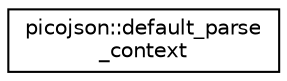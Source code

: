 digraph "Graphical Class Hierarchy"
{
  edge [fontname="Helvetica",fontsize="10",labelfontname="Helvetica",labelfontsize="10"];
  node [fontname="Helvetica",fontsize="10",shape=record];
  rankdir="LR";
  Node0 [label="picojson::default_parse\l_context",height=0.2,width=0.4,color="black", fillcolor="white", style="filled",URL="$classpicojson_1_1default__parse__context.html"];
}
